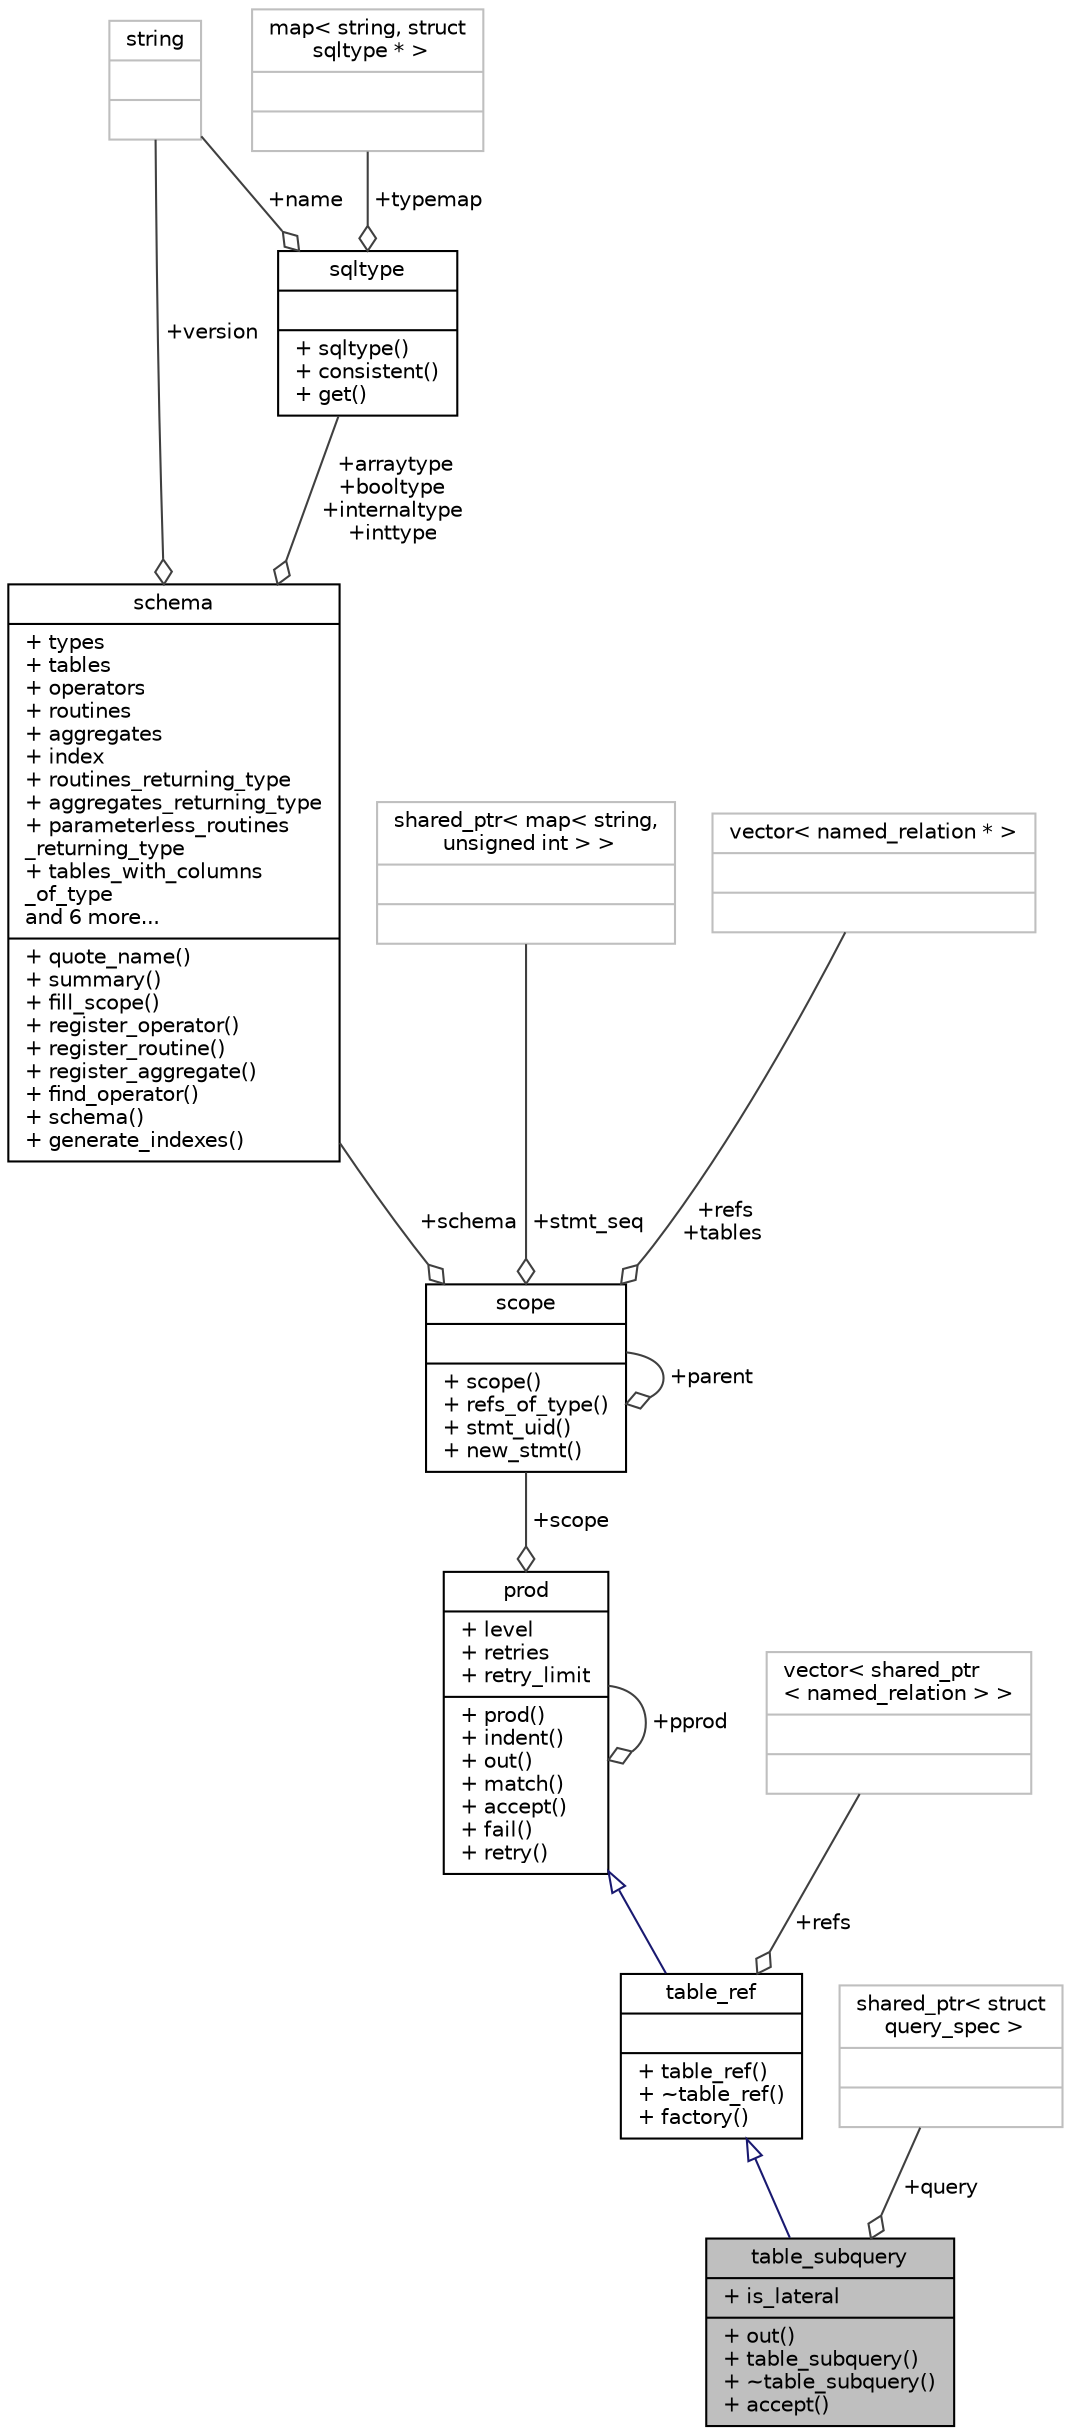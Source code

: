 digraph "table_subquery"
{
 // LATEX_PDF_SIZE
  edge [fontname="Helvetica",fontsize="10",labelfontname="Helvetica",labelfontsize="10"];
  node [fontname="Helvetica",fontsize="10",shape=record];
  Node1 [label="{table_subquery\n|+ is_lateral\l|+ out()\l+ table_subquery()\l+ ~table_subquery()\l+ accept()\l}",height=0.2,width=0.4,color="black", fillcolor="grey75", style="filled", fontcolor="black",tooltip=" "];
  Node2 -> Node1 [dir="back",color="midnightblue",fontsize="10",style="solid",arrowtail="onormal",fontname="Helvetica"];
  Node2 [label="{table_ref\n||+ table_ref()\l+ ~table_ref()\l+ factory()\l}",height=0.2,width=0.4,color="black", fillcolor="white", style="filled",URL="$structtable__ref.html",tooltip=" "];
  Node3 -> Node2 [dir="back",color="midnightblue",fontsize="10",style="solid",arrowtail="onormal",fontname="Helvetica"];
  Node3 [label="{prod\n|+ level\l+ retries\l+ retry_limit\l|+ prod()\l+ indent()\l+ out()\l+ match()\l+ accept()\l+ fail()\l+ retry()\l}",height=0.2,width=0.4,color="black", fillcolor="white", style="filled",URL="$structprod.html",tooltip="Base class for AST nodes."];
  Node3 -> Node3 [color="grey25",fontsize="10",style="solid",label=" +pprod" ,arrowhead="odiamond",fontname="Helvetica"];
  Node4 -> Node3 [color="grey25",fontsize="10",style="solid",label=" +scope" ,arrowhead="odiamond",fontname="Helvetica"];
  Node4 [label="{scope\n||+ scope()\l+ refs_of_type()\l+ stmt_uid()\l+ new_stmt()\l}",height=0.2,width=0.4,color="black", fillcolor="white", style="filled",URL="$structscope.html",tooltip=" "];
  Node5 -> Node4 [color="grey25",fontsize="10",style="solid",label=" +schema" ,arrowhead="odiamond",fontname="Helvetica"];
  Node5 [label="{schema\n|+ types\l+ tables\l+ operators\l+ routines\l+ aggregates\l+ index\l+ routines_returning_type\l+ aggregates_returning_type\l+ parameterless_routines\l_returning_type\l+ tables_with_columns\l_of_type\land 6 more...\l|+ quote_name()\l+ summary()\l+ fill_scope()\l+ register_operator()\l+ register_routine()\l+ register_aggregate()\l+ find_operator()\l+ schema()\l+ generate_indexes()\l}",height=0.2,width=0.4,color="black", fillcolor="white", style="filled",URL="$structschema.html",tooltip=" "];
  Node6 -> Node5 [color="grey25",fontsize="10",style="solid",label=" +version" ,arrowhead="odiamond",fontname="Helvetica"];
  Node6 [label="{string\n||}",height=0.2,width=0.4,color="grey75", fillcolor="white", style="filled",tooltip=" "];
  Node7 -> Node5 [color="grey25",fontsize="10",style="solid",label=" +arraytype\n+booltype\n+internaltype\n+inttype" ,arrowhead="odiamond",fontname="Helvetica"];
  Node7 [label="{sqltype\n||+ sqltype()\l+ consistent()\l+ get()\l}",height=0.2,width=0.4,color="black", fillcolor="white", style="filled",URL="$structsqltype.html",tooltip=" "];
  Node8 -> Node7 [color="grey25",fontsize="10",style="solid",label=" +typemap" ,arrowhead="odiamond",fontname="Helvetica"];
  Node8 [label="{map\< string, struct\l sqltype * \>\n||}",height=0.2,width=0.4,color="grey75", fillcolor="white", style="filled",tooltip=" "];
  Node6 -> Node7 [color="grey25",fontsize="10",style="solid",label=" +name" ,arrowhead="odiamond",fontname="Helvetica"];
  Node9 -> Node4 [color="grey25",fontsize="10",style="solid",label=" +stmt_seq" ,arrowhead="odiamond",fontname="Helvetica"];
  Node9 [label="{shared_ptr\< map\< string,\l unsigned int \> \>\n||}",height=0.2,width=0.4,color="grey75", fillcolor="white", style="filled",tooltip=" "];
  Node10 -> Node4 [color="grey25",fontsize="10",style="solid",label=" +refs\n+tables" ,arrowhead="odiamond",fontname="Helvetica"];
  Node10 [label="{vector\< named_relation * \>\n||}",height=0.2,width=0.4,color="grey75", fillcolor="white", style="filled",tooltip=" "];
  Node4 -> Node4 [color="grey25",fontsize="10",style="solid",label=" +parent" ,arrowhead="odiamond",fontname="Helvetica"];
  Node11 -> Node2 [color="grey25",fontsize="10",style="solid",label=" +refs" ,arrowhead="odiamond",fontname="Helvetica"];
  Node11 [label="{vector\< shared_ptr\l\< named_relation \> \>\n||}",height=0.2,width=0.4,color="grey75", fillcolor="white", style="filled",tooltip=" "];
  Node12 -> Node1 [color="grey25",fontsize="10",style="solid",label=" +query" ,arrowhead="odiamond",fontname="Helvetica"];
  Node12 [label="{shared_ptr\< struct\l query_spec \>\n||}",height=0.2,width=0.4,color="grey75", fillcolor="white", style="filled",tooltip=" "];
}
